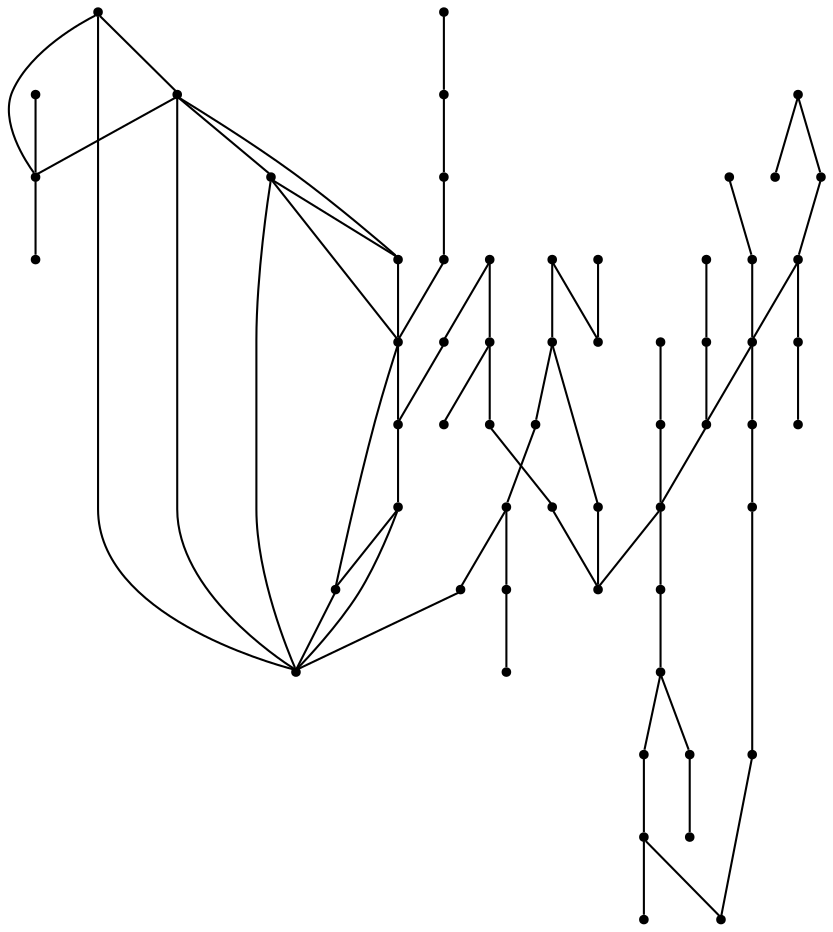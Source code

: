 graph {
  node [shape=point,comment="{\"directed\":false,\"doi\":\"10.1007/3-540-36151-0_1\",\"figure\":\"4 (2)\"}"]

  v0 [pos="1642.1606699625654,2395.3112478310086"]
  v1 [pos="1595.8729426066081,2410.8734324827014"]
  v2 [pos="1571.4435577392578,2418.7777395302273"]
  v3 [pos="1539.7770563761394,2430.9279317909695"]
  v4 [pos="1546.706199645996,2397.9154144976756"]
  v5 [pos="1497.9687372843425,2443.7528168414256"]
  v6 [pos="1529.306411743164,2413.227990791621"]
  v7 [pos="1526.5979131062827,2400.6028687213084"]
  v8 [pos="1513.2438023885093,2409.127699857376"]
  v9 [pos="1501.2397766113281,2413.5404144976756"]
  v10 [pos="1500.422795613607,2423.5487814003445"]
  v11 [pos="1498.4062830607097,2431.111291572871"]
  v12 [pos="1486.9397481282554,2411.682148303014"]
  v13 [pos="1488.352139790853,2435.2362508827664"]
  v14 [pos="1487.2521082560222,2424.4237457965037"]
  v15 [pos="1474.4272867838542,2442.761249865514"]
  v16 [pos="1467.2479629516602,2408.7194000933787"]
  v17 [pos="1431.739616394043,2460.082137113235"]
  v18 [pos="1438.422966003418,2401.3903493935086"]
  v19 [pos="1444.2853927612305,2363.282032336217"]
  v20 [pos="1441.8395360310874,2382.823836331985"]
  v21 [pos="1413.502057393392,2396.015440946243"]
  v22 [pos="1390.5396143595378,2387.7110993121287"]
  v23 [pos="1404.7104517618816,2343.7362864866077"]
  v24 [pos="1385.168774922689,2375.4945313189646"]
  v25 [pos="1372.4645614624023,2327.127730374954"]
  v26 [pos="1349.9896367390952,2381.3570852333523"]
  v27 [pos="1356.3395818074546,2391.619638130488"]
  v28 [pos="1182.8978856404624,2293.90286160054"]
  v29 [pos="1341.193707784017,2412.136351590774"]
  v30 [pos="1321.6520309448242,2432.6571340614773"]
  v31 [pos="1328.4938176472983,2408.2279399289905"]
  v32 [pos="1309.9270502726238,2425.327956205032"]
  v33 [pos="1295.2688217163086,2441.4528087034046"]
  v34 [pos="1269.3770726521811,2256.282062853795"]
  v35 [pos="1267.422930399577,2313.448607450149"]
  v36 [pos="1241.0395940144858,2247.977848376256"]
  v37 [pos="1242.5021489461265,2300.744648303014"]
  v38 [pos="1248.856290181478,2229.411208158157"]
  v39 [pos="1233.2228978474936,2265.5653829628445"]
  v40 [pos="1222.9604721069336,2288.0404348427273"]
  v41 [pos="1200.9771347045898,2287.0653982216336"]
  v42 [pos="1183.8771184285483,2263.1237223996936"]
  v43 [pos="1164.8229598999023,2264.5904734983264"]
  v44 [pos="1163.8437271118164,2286.57381090067"]
  v45 [pos="1166.2853876749675,2199.1195872678577"]
  v46 [pos="1164.3312454223633,2302.211272245071"]
  v47 [pos="1157.0062637329102,2217.198836331985"]
  v48 [pos="1155.539639790853,2328.1028941526233"]
  v49 [pos="1125.735410054525,2274.8487030718943"]
  v50 [pos="1139.4145329793296,2244.5570821815945"]
  v51 [pos="1105.2146275838218,2298.7903788938343"]
  v52 [pos="1122.3146438598633,2202.5404806190945"]
  v53 [pos="1096.9104131062827,2261.6570984576365"]
  v54 [pos="1107.6604843139648,2233.8112071409046"]
  v55 [pos="1098.3770370483398,2315.4027497027537"]
  v56 [pos="1085.672950744629,2287.5529165321805"]
  v57 [pos="1074.9228795369468,2310.0279684120633"]
  v58 [pos="1048.5396067301433,2295.3696126991726"]

  v0 -- v1 [id="-12",pos="1642.1606699625654,2395.3112478310086 1598.6249287923179,2410.9801168495633 1598.6249287923179,2410.9801168495633 1598.6249287923179,2410.9801168495633 1595.8729426066081,2410.8734324827014 1595.8729426066081,2410.8734324827014 1595.8729426066081,2410.8734324827014"]
  v1 -- v2 [id="-30",pos="1595.8729426066081,2410.8734324827014 1571.4435577392578,2418.7777395302273 1571.4435577392578,2418.7777395302273 1571.4435577392578,2418.7777395302273"]
  v57 -- v58 [id="-38",pos="1074.9228795369468,2310.0279684120633 1051.4583587646484,2295.8759501828968 1051.4583587646484,2295.8759501828968 1051.4583587646484,2295.8759501828968 1048.5396067301433,2295.3696126991726 1048.5396067301433,2295.3696126991726 1048.5396067301433,2295.3696126991726"]
  v57 -- v56 [id="-50",pos="1074.9228795369468,2310.0279684120633 1075.2082824707031,2307.1633850787302 1075.2082824707031,2307.1633850787302 1075.2082824707031,2307.1633850787302 1085.672950744629,2287.5529165321805 1085.672950744629,2287.5529165321805 1085.672950744629,2287.5529165321805"]
  v56 -- v53 [id="-70",pos="1085.672950744629,2287.5529165321805 1085.8375549316406,2284.7217753782093 1085.8375549316406,2284.7217753782093 1085.8375549316406,2284.7217753782093 1096.9104131062827,2261.6570984576365 1096.9104131062827,2261.6570984576365 1096.9104131062827,2261.6570984576365"]
  v53 -- v54 [id="-98",pos="1096.9104131062827,2261.6570984576365 1096.941630045573,2258.8632141802927 1096.941630045573,2258.8632141802927 1096.941630045573,2258.8632141802927 1107.6604843139648,2233.8112071409046 1107.6604843139648,2233.8112071409046 1107.6604843139648,2233.8112071409046"]
  v55 -- v51 [id="-101",pos="1098.3770370483398,2315.4027497027537 1098.479207356771,2312.588393216751 1098.479207356771,2312.588393216751 1098.479207356771,2312.588393216751 1105.2146275838218,2298.7903788938343 1105.2146275838218,2298.7903788938343 1105.2146275838218,2298.7903788938343"]
  v53 -- v49 [id="-103",pos="1096.9104131062827,2261.6570984576365 1099.7584025065105,2261.8882691119334 1099.7584025065105,2261.8882691119334 1099.7584025065105,2261.8882691119334 1125.735410054525,2274.8487030718943 1125.735410054525,2274.8487030718943 1125.735410054525,2274.8487030718943"]
  v51 -- v49 [id="-143",pos="1105.2146275838218,2298.7903788938343 1106.5666198730469,2295.713444079381 1106.5666198730469,2295.713444079381 1106.5666198730469,2295.713444079381 1125.735410054525,2274.8487030718943 1125.735410054525,2274.8487030718943 1125.735410054525,2274.8487030718943"]
  v54 -- v52 [id="-148",pos="1107.6604843139648,2233.8112071409046 1107.9166412353516,2230.9508199745633 1107.9166412353516,2230.9508199745633 1107.9166412353516,2230.9508199745633 1122.3146438598633,2202.5404806190945 1122.3146438598633,2202.5404806190945 1122.3146438598633,2202.5404806190945"]
  v2 -- v3 [id="-164",pos="1571.4435577392578,2418.7777395302273 1539.7770563761394,2430.9279317909695 1539.7770563761394,2430.9279317909695 1539.7770563761394,2430.9279317909695"]
  v4 -- v7 [id="-177",pos="1546.706199645996,2397.9154144976756 1529.1707356770835,2401.246789619746 1529.1707356770835,2401.246789619746 1529.1707356770835,2401.246789619746 1526.5979131062827,2400.6028687213084 1526.5979131062827,2400.6028687213084 1526.5979131062827,2400.6028687213084"]
  v49 -- v50 [id="-207",pos="1125.735410054525,2274.8487030718943 1125.945790608724,2272.0051005735218 1125.945790608724,2272.0051005735218 1125.945790608724,2272.0051005735218 1139.4145329793296,2244.5570821815945 1139.4145329793296,2244.5570821815945 1139.4145329793296,2244.5570821815945"]
  v49 -- v44 [id="-210",pos="1125.735410054525,2274.8487030718943 1163.8437271118164,2286.57381090067 1163.8437271118164,2286.57381090067 1163.8437271118164,2286.57381090067"]
  v50 -- v47 [id="-233",pos="1139.4145329793296,2244.5570821815945 1140.1625315348308,2241.5882304563343 1140.1625315348308,2241.5882304563343 1140.1625315348308,2241.5882304563343 1157.0062637329102,2217.198836331985 1157.0062637329102,2217.198836331985 1157.0062637329102,2217.198836331985"]
  v48 -- v46 [id="-246",pos="1155.539639790853,2328.1028941526233 1155.441665649414,2325.3467753782093 1155.441665649414,2325.3467753782093 1155.441665649414,2325.3467753782093 1164.3312454223633,2302.211272245071 1164.3312454223633,2302.211272245071 1164.3312454223633,2302.211272245071"]
  v47 -- v45 [id="-249",pos="1157.0062637329102,2217.198836331985 1157.3875427246094,2214.309075996699 1157.3875427246094,2214.309075996699 1157.3875427246094,2214.309075996699 1166.2853876749675,2199.1195872678577 1166.2853876749675,2199.1195872678577 1166.2853876749675,2199.1195872678577"]
  v46 -- v44 [id="-303",pos="1164.3312454223633,2302.211272245071 1163.8437271118164,2286.57381090067 1163.8437271118164,2286.57381090067 1163.8437271118164,2286.57381090067"]
  v45 -- v38 [id="-310",pos="1166.2853876749675,2199.1195872678577 1164.0875498453777,2172.496687894485 1164.0875498453777,2172.496687894485 1164.0875498453777,2172.496687894485 1164.0875498453777,2172.250767077428 1164.0875498453777,2172.250767077428 1164.0875498453777,2172.250767077428 1164.0875498453777,2172.004846260371 1164.0875498453777,2172.004846260371 1164.0875498453777,2172.004846260371 1163.841756184896,2172.004846260371 1163.841756184896,2172.004846260371 1163.841756184896,2172.004846260371 1163.841756184896,2172.496687894485 1163.841756184896,2172.496687894485 1163.841756184896,2172.496687894485 1163.6000315348308,2172.496687894485 1163.6000315348308,2172.496687894485 1163.6000315348308,2172.496687894485 1163.6000315348308,2172.250767077428 1163.6000315348308,2172.250767077428 1163.6000315348308,2172.250767077428 1164.0875498453777,2172.250767077428 1164.0875498453777,2172.250767077428 1164.0875498453777,2172.250767077428 1164.0875498453777,2172.496687894485 1164.0875498453777,2172.496687894485 1164.0875498453777,2172.496687894485 1163.841756184896,2172.496687894485 1163.841756184896,2172.496687894485 1163.841756184896,2172.496687894485 1163.841756184896,2172.0051005735218 1163.841756184896,2172.0051005735218 1163.841756184896,2172.0051005735218 1164.0875498453777,2172.0051005735218 1164.0875498453777,2172.0051005735218 1164.0875498453777,2172.0051005735218 1251.2958526611328,2172.0051005735218 1251.2958526611328,2172.0051005735218 1251.2958526611328,2172.0051005735218 1251.5416463216147,2172.0051005735218 1251.5416463216147,2172.0051005735218 1251.5416463216147,2172.0051005735218 1669.0291086832683,2172.0051005735218 1669.0291086832683,2172.0051005735218 1669.0291086832683,2172.0051005735218 1669.0291086832683,2172.496687894485 1669.0291086832683,2172.496687894485 1669.0291086832683,2172.496687894485 1251.2958526611328,2172.496687894485 1251.2958526611328,2172.496687894485 1251.2958526611328,2172.496687894485 1251.2958526611328,2172.004846260371 1251.2958526611328,2172.004846260371 1251.2958526611328,2172.004846260371 1251.5416463216147,2172.004846260371 1251.5416463216147,2172.004846260371 1251.5416463216147,2172.004846260371 1251.5416463216147,2172.250767077428 1251.5416463216147,2172.250767077428 1251.5416463216147,2172.250767077428 1251.5416463216147,2172.496687894485 1251.5416463216147,2172.496687894485 1251.5416463216147,2172.496687894485 1251.5416463216147,2227.200972562454 1251.5416463216147,2227.200972562454 1251.5416463216147,2227.200972562454 1248.856290181478,2229.411208158157 1248.856290181478,2229.411208158157 1248.856290181478,2229.411208158157"]
  v44 -- v28 [id="-313",pos="1163.8437271118164,2286.57381090067 1166.6375478108725,2286.6049642616726 1166.6375478108725,2286.6049642616726 1166.6375478108725,2286.6049642616726 1182.8978856404624,2293.90286160054 1182.8978856404624,2293.90286160054 1182.8978856404624,2293.90286160054"]
  v43 -- v42 [id="-324",pos="1164.8229598999023,2264.5904734983264 1183.8771184285483,2263.1237223996936 1183.8771184285483,2263.1237223996936 1183.8771184285483,2263.1237223996936"]
  v42 -- v28 [id="-355",pos="1183.8771184285483,2263.1237223996936 1182.8978856404624,2293.90286160054 1182.8978856404624,2293.90286160054 1182.8978856404624,2293.90286160054"]
  v28 -- v27 [id="-357",pos="1182.8978856404624,2293.90286160054 1185.8207702636719,2294.429925606074 1185.8207702636719,2294.429925606074 1185.8207702636719,2294.429925606074 1356.3395818074546,2391.619638130488 1356.3395818074546,2391.619638130488 1356.3395818074546,2391.619638130488"]
  v28 -- v41 [id="-358",pos="1182.8978856404624,2293.90286160054 1198.1875101725261,2287.075697904251 1198.1875101725261,2287.075697904251 1198.1875101725261,2287.075697904251 1200.9771347045898,2287.0653982216336 1200.9771347045898,2287.0653982216336 1200.9771347045898,2287.0653982216336"]
  v41 -- v40 [id="-394",pos="1200.9771347045898,2287.0653982216336 1222.9604721069336,2288.0404348427273 1222.9604721069336,2288.0404348427273 1222.9604721069336,2288.0404348427273"]
  v40 -- v39 [id="-405",pos="1222.9604721069336,2288.0404348427273 1233.2228978474936,2265.5653829628445 1233.2228978474936,2265.5653829628445 1233.2228978474936,2265.5653829628445"]
  v40 -- v37 [id="-408",pos="1222.9604721069336,2288.0404348427273 1225.9375254313152,2288.809096341751 1225.9375254313152,2288.809096341751 1225.9375254313152,2288.809096341751 1242.5021489461265,2300.744648303014 1242.5021489461265,2300.744648303014 1242.5021489461265,2300.744648303014"]
  v39 -- v36 [id="-428",pos="1233.2228978474936,2265.5653829628445 1233.4125518798828,2262.7257223183133 1233.4125518798828,2262.7257223183133 1233.4125518798828,2262.7257223183133 1241.0395940144858,2247.977848376256 1241.0395940144858,2247.977848376256 1241.0395940144858,2247.977848376256"]
  v3 -- v5 [id="-452",pos="1539.7770563761394,2430.9279317909695 1497.9687372843425,2443.7528168414256 1497.9687372843425,2443.7528168414256 1497.9687372843425,2443.7528168414256"]
  v36 -- v38 [id="-460",pos="1241.0395940144858,2247.977848376256 1248.856290181478,2229.411208158157 1248.856290181478,2229.411208158157 1248.856290181478,2229.411208158157"]
  v36 -- v34 [id="-465",pos="1241.0395940144858,2247.977848376256 1269.3770726521811,2256.282062853795 1269.3770726521811,2256.282062853795 1269.3770726521811,2256.282062853795"]
  v37 -- v35 [id="-476",pos="1242.5021489461265,2300.744648303014 1245.3875223795574,2301.1175985390164 1245.3875223795574,2301.1175985390164 1245.3875223795574,2301.1175985390164 1267.422930399577,2313.448607450149 1267.422930399577,2313.448607450149 1267.422930399577,2313.448607450149"]
  v7 -- v6 [id="-562",pos="1526.5979131062827,2400.6028687213084 1529.306411743164,2413.227990791621 1529.306411743164,2413.227990791621 1529.306411743164,2413.227990791621"]
  v33 -- v17 [id="-573",pos="1295.2688217163086,2441.4528087034046 1293.0708567301433,2486.955153470657 1293.0708567301433,2486.955153470657 1293.0708567301433,2486.955153470657 1293.0708567301433,2487.1967509641468 1293.0708567301433,2487.1967509641468 1293.0708567301433,2487.1967509641468 1292.8250630696616,2487.1967509641468 1292.8250630696616,2487.1967509641468 1292.8250630696616,2487.1967509641468 1292.8250630696616,2486.7092326536 1292.8250630696616,2486.7092326536 1292.8250630696616,2486.7092326536 1292.5833384195964,2486.7092326536 1292.5833384195964,2486.7092326536 1292.5833384195964,2486.7092326536 1292.5833384195964,2486.955153470657 1292.5833384195964,2486.955153470657 1292.5833384195964,2486.955153470657 1293.0708567301433,2486.955153470657 1293.0708567301433,2486.955153470657 1293.0708567301433,2486.955153470657 1292.824935913086,2486.7092326536 1292.824935913086,2486.7092326536 1292.824935913086,2486.7092326536 1434.1832478841147,2486.7092326536 1434.1832478841147,2486.7092326536 1434.1832478841147,2486.7092326536 1434.1832478841147,2487.1967509641468 1434.1832478841147,2487.1967509641468 1434.1832478841147,2487.1967509641468 1434.4291687011719,2487.1967509641468 1434.4291687011719,2487.1967509641468 1434.4291687011719,2487.1967509641468 1434.4291687011719,2486.955153470657 1434.4291687011719,2486.955153470657 1434.4291687011719,2486.955153470657 1434.4291687011719,2462.3050883664905 1434.4291687011719,2462.3050883664905 1434.4291687011719,2462.3050883664905 1431.739616394043,2460.082137113235 1431.739616394043,2460.082137113235 1431.739616394043,2460.082137113235"]
  v33 -- v32 [id="-582",pos="1295.2688217163086,2441.4528087034046 1308.4292093912761,2428.4300680214383 1308.4292093912761,2428.4300680214383 1308.4292093912761,2428.4300680214383 1309.9270502726238,2425.327956205032 1309.9270502726238,2425.327956205032 1309.9270502726238,2425.327956205032"]
  v32 -- v31 [id="-583",pos="1309.9270502726238,2425.327956205032 1311.7083231608074,2422.3634278033396 1311.7083231608074,2422.3634278033396 1311.7083231608074,2422.3634278033396 1325.3875732421875,2409.7634827349802 1325.3875732421875,2409.7634827349802 1325.3875732421875,2409.7634827349802 1328.4938176472983,2408.2279399289905 1328.4938176472983,2408.2279399289905 1328.4938176472983,2408.2279399289905"]
  v32 -- v30 [id="-585",pos="1309.9270502726238,2425.327956205032 1312.887446085612,2426.029860501907 1312.887446085612,2426.029860501907 1312.887446085612,2426.029860501907 1321.6520309448242,2432.6571340614773 1321.6520309448242,2432.6571340614773 1321.6520309448242,2432.6571340614773"]
  v30 -- v29 [id="-606",pos="1321.6520309448242,2432.6571340614773 1323.2707977294922,2429.5424337440945 1323.2707977294922,2429.5424337440945 1323.2707977294922,2429.5424337440945 1341.193707784017,2412.136351590774 1341.193707784017,2412.136351590774 1341.193707784017,2412.136351590774"]
  v29 -- v27 [id="-646",pos="1341.193707784017,2412.136351590774 1342.2125498453777,2409.1134583209177 1342.2125498453777,2409.1134583209177 1342.2125498453777,2409.1134583209177 1353.749974568685,2393.4800659869334 1353.749974568685,2393.4800659869334 1353.749974568685,2393.4800659869334 1356.3395818074546,2391.619638130488 1356.3395818074546,2391.619638130488 1356.3395818074546,2391.619638130488"]
  v7 -- v8 [id="-656",pos="1526.5979131062827,2400.6028687213084 1516.2124633789062,2408.3927348508655 1516.2124633789062,2408.3927348508655 1516.2124633789062,2408.3927348508655 1513.2438023885093,2409.127699857376 1513.2438023885093,2409.127699857376 1513.2438023885093,2409.127699857376"]
  v26 -- v27 [id="-663",pos="1349.9896367390952,2381.3570852333523 1350.670878092448,2384.317671781204 1350.670878092448,2384.317671781204 1350.670878092448,2384.317671781204 1356.3395818074546,2391.619638130488 1356.3395818074546,2391.619638130488 1356.3395818074546,2391.619638130488"]
  v22 -- v26 [id="-673",pos="1390.5396143595378,2387.7110993121287 1352.5833129882812,2380.7758525266468 1352.5833129882812,2380.7758525266468 1352.5833129882812,2380.7758525266468 1349.9896367390952,2381.3570852333523 1349.9896367390952,2381.3570852333523 1349.9896367390952,2381.3570852333523"]
  v25 -- v23 [id="-712",pos="1372.4645614624023,2327.127730374954 1375.3541310628257,2327.517592435501 1375.3541310628257,2327.517592435501 1375.3541310628257,2327.517592435501 1404.7104517618816,2343.7362864866077 1404.7104517618816,2343.7362864866077 1404.7104517618816,2343.7362864866077"]
  v24 -- v23 [id="-731",pos="1385.168774922689,2375.4945313189646 1385.8374277750652,2372.5424642616726 1385.8374277750652,2372.5424642616726 1385.8374277750652,2372.5424642616726 1404.7104517618816,2343.7362864866077 1404.7104517618816,2343.7362864866077 1404.7104517618816,2343.7362864866077"]
  v24 -- v22 [id="-732",pos="1385.168774922689,2375.4945313189646 1385.3458404541016,2378.334191963496 1385.3458404541016,2378.334191963496 1385.3458404541016,2378.334191963496 1390.5396143595378,2387.7110993121287 1390.5396143595378,2387.7110993121287 1390.5396143595378,2387.7110993121287"]
  v8 -- v9 [id="-745",pos="1513.2438023885093,2409.127699857376 1504.0167490641277,2413.559106514277 1504.0167490641277,2413.559106514277 1504.0167490641277,2413.559106514277 1501.2397766113281,2413.5404144976756 1501.2397766113281,2413.5404144976756 1501.2397766113281,2413.5404144976756"]
  v22 -- v21 [id="-759",pos="1390.5396143595378,2387.7110993121287 1393.316650390625,2387.6758769407093 1393.316650390625,2387.6758769407093 1393.316650390625,2387.6758769407093 1413.502057393392,2396.015440946243 1413.502057393392,2396.015440946243 1413.502057393392,2396.015440946243"]
  v21 -- v18 [id="-804",pos="1413.502057393392,2396.015440946243 1416.1542256673179,2395.5883220090686 1416.1542256673179,2395.5883220090686 1416.1542256673179,2395.5883220090686 1438.422966003418,2401.3903493935086 1438.422966003418,2401.3903493935086 1438.422966003418,2401.3903493935086"]
  v17 -- v15 [id="-828",pos="1431.739616394043,2460.082137113235 1471.612548828125,2442.8468262408396 1471.612548828125,2442.8468262408396 1471.612548828125,2442.8468262408396 1474.4272867838542,2442.761249865514 1474.4272867838542,2442.761249865514 1474.4272867838542,2442.761249865514"]
  v9 -- v10 [id="-842",pos="1501.2397766113281,2413.5404144976756 1500.422795613607,2423.5487814003445 1500.422795613607,2423.5487814003445 1500.422795613607,2423.5487814003445"]
  v10 -- v11 [id="-844",pos="1500.422795613607,2423.5487814003445 1500.7124582926433,2426.2465353065945 1500.7124582926433,2426.2465353065945 1500.7124582926433,2426.2465353065945 1498.4062830607097,2431.111291572871 1498.4062830607097,2431.111291572871 1498.4062830607097,2431.111291572871"]
  v18 -- v20 [id="-863",pos="1438.422966003418,2401.3903493935086 1437.9082997639975,2398.771559720657 1437.9082997639975,2398.771559720657 1437.9082997639975,2398.771559720657 1441.8395360310874,2382.823836331985 1441.8395360310874,2382.823836331985 1441.8395360310874,2382.823836331985"]
  v18 -- v16 [id="-874",pos="1438.422966003418,2401.3903493935086 1441.1041259765625,2401.0634298378445 1441.1041259765625,2401.0634298378445 1441.1041259765625,2401.0634298378445 1467.2479629516602,2408.7194000933787 1467.2479629516602,2408.7194000933787 1467.2479629516602,2408.7194000933787"]
  v20 -- v19 [id="-888",pos="1441.8395360310874,2382.823836331985 1444.2853927612305,2363.282032336217 1444.2853927612305,2363.282032336217 1444.2853927612305,2363.282032336217"]
  v16 -- v12 [id="-926",pos="1467.2479629516602,2408.7194000933787 1486.9397481282554,2411.682148303014 1486.9397481282554,2411.682148303014 1486.9397481282554,2411.682148303014"]
  v9 -- v12 [id="-936",pos="1501.2397766113281,2413.5404144976756 1498.6708323160808,2414.192346260371 1498.6708323160808,2414.192346260371 1498.6708323160808,2414.192346260371 1486.9397481282554,2411.682148303014 1486.9397481282554,2411.682148303014 1486.9397481282554,2411.682148303014"]
  v15 -- v13 [id="-949",pos="1474.4272867838542,2442.761249865514 1485.4459126790366,2435.696557686152 1485.4459126790366,2435.696557686152 1485.4459126790366,2435.696557686152 1488.352139790853,2435.2362508827664 1488.352139790853,2435.2362508827664 1488.352139790853,2435.2362508827664"]
  v11 -- v5 [id="-956",pos="1498.4062830607097,2431.111291572871 1497.9687372843425,2443.7528168414256 1497.9687372843425,2443.7528168414256 1497.9687372843425,2443.7528168414256"]
  v14 -- v12 [id="-989",pos="1487.2521082560222,2424.4237457965037 1486.9397481282554,2411.682148303014 1486.9397481282554,2411.682148303014 1486.9397481282554,2411.682148303014"]
  v13 -- v14 [id="-995",pos="1488.352139790853,2435.2362508827664 1487.2521082560222,2424.4237457965037 1487.2521082560222,2424.4237457965037 1487.2521082560222,2424.4237457965037"]
  v9 -- v7 [id="-1343",pos="1501.2397766113281,2413.5404144976756 1526.5979131062827,2400.6028687213084 1526.5979131062827,2400.6028687213084 1526.5979131062827,2400.6028687213084"]
  v8 -- v12 [id="-1351",pos="1513.2438023885093,2409.127699857376 1486.9397481282554,2411.682148303014 1486.9397481282554,2411.682148303014 1486.9397481282554,2411.682148303014"]
  v9 -- v11 [id="-1359",pos="1501.2397766113281,2413.5404144976756 1498.4062830607097,2431.111291572871 1498.4062830607097,2431.111291572871 1498.4062830607097,2431.111291572871"]
  v10 -- v5 [id="-1373",pos="1500.422795613607,2423.5487814003445 1497.9687372843425,2443.7528168414256 1497.9687372843425,2443.7528168414256 1497.9687372843425,2443.7528168414256"]
  v13 -- v12 [id="-1434",pos="1488.352139790853,2435.2362508827664 1486.9397481282554,2411.682148303014 1486.9397481282554,2411.682148303014 1486.9397481282554,2411.682148303014"]
  v10 -- v12 [id="-1443",pos="1500.422795613607,2423.5487814003445 1486.9397481282554,2411.682148303014 1486.9397481282554,2411.682148303014 1486.9397481282554,2411.682148303014"]
  v5 -- v15 [id="-1447",pos="1497.9687372843425,2443.7528168414256 1474.4272867838542,2442.761249865514 1474.4272867838542,2442.761249865514 1474.4272867838542,2442.761249865514"]
  v14 -- v5 [id="-1448",pos="1487.2521082560222,2424.4237457965037 1497.9687372843425,2443.7528168414256 1497.9687372843425,2443.7528168414256 1497.9687372843425,2443.7528168414256"]
}